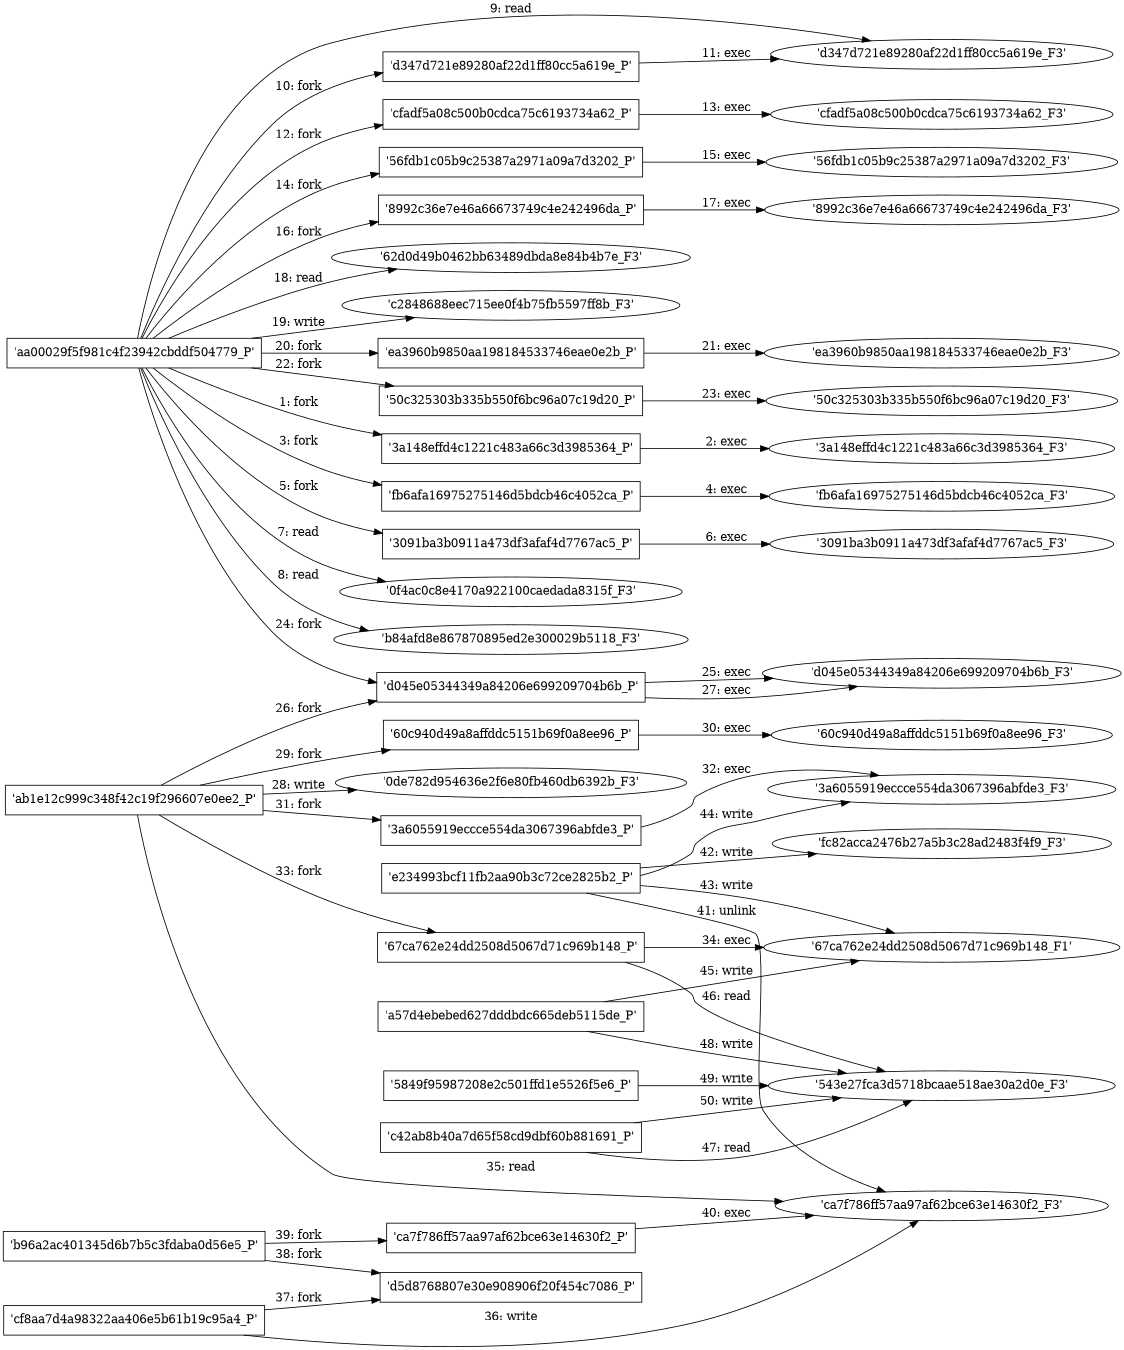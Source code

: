 digraph "D:\Learning\Paper\apt\基于CTI的攻击预警\Dataset\攻击图\ASGfromALLCTI\Threat Roundup for June 28 to July 5.dot" {
rankdir="LR"
size="9"
fixedsize="false"
splines="true"
nodesep=0.3
ranksep=0
fontsize=10
overlap="scalexy"
engine= "neato"
	"'aa00029f5f981c4f23942cbddf504779_P'" [node_type=Process shape=box]
	"'3a148effd4c1221c483a66c3d3985364_P'" [node_type=Process shape=box]
	"'aa00029f5f981c4f23942cbddf504779_P'" -> "'3a148effd4c1221c483a66c3d3985364_P'" [label="1: fork"]
	"'3a148effd4c1221c483a66c3d3985364_P'" [node_type=Process shape=box]
	"'3a148effd4c1221c483a66c3d3985364_F3'" [node_type=File shape=ellipse]
	"'3a148effd4c1221c483a66c3d3985364_P'" -> "'3a148effd4c1221c483a66c3d3985364_F3'" [label="2: exec"]
	"'aa00029f5f981c4f23942cbddf504779_P'" [node_type=Process shape=box]
	"'fb6afa16975275146d5bdcb46c4052ca_P'" [node_type=Process shape=box]
	"'aa00029f5f981c4f23942cbddf504779_P'" -> "'fb6afa16975275146d5bdcb46c4052ca_P'" [label="3: fork"]
	"'fb6afa16975275146d5bdcb46c4052ca_P'" [node_type=Process shape=box]
	"'fb6afa16975275146d5bdcb46c4052ca_F3'" [node_type=File shape=ellipse]
	"'fb6afa16975275146d5bdcb46c4052ca_P'" -> "'fb6afa16975275146d5bdcb46c4052ca_F3'" [label="4: exec"]
	"'aa00029f5f981c4f23942cbddf504779_P'" [node_type=Process shape=box]
	"'3091ba3b0911a473df3afaf4d7767ac5_P'" [node_type=Process shape=box]
	"'aa00029f5f981c4f23942cbddf504779_P'" -> "'3091ba3b0911a473df3afaf4d7767ac5_P'" [label="5: fork"]
	"'3091ba3b0911a473df3afaf4d7767ac5_P'" [node_type=Process shape=box]
	"'3091ba3b0911a473df3afaf4d7767ac5_F3'" [node_type=File shape=ellipse]
	"'3091ba3b0911a473df3afaf4d7767ac5_P'" -> "'3091ba3b0911a473df3afaf4d7767ac5_F3'" [label="6: exec"]
	"'0f4ac0c8e4170a922100caedada8315f_F3'" [node_type=file shape=ellipse]
	"'aa00029f5f981c4f23942cbddf504779_P'" [node_type=Process shape=box]
	"'aa00029f5f981c4f23942cbddf504779_P'" -> "'0f4ac0c8e4170a922100caedada8315f_F3'" [label="7: read"]
	"'b84afd8e867870895ed2e300029b5118_F3'" [node_type=file shape=ellipse]
	"'aa00029f5f981c4f23942cbddf504779_P'" [node_type=Process shape=box]
	"'aa00029f5f981c4f23942cbddf504779_P'" -> "'b84afd8e867870895ed2e300029b5118_F3'" [label="8: read"]
	"'d347d721e89280af22d1ff80cc5a619e_F3'" [node_type=file shape=ellipse]
	"'aa00029f5f981c4f23942cbddf504779_P'" [node_type=Process shape=box]
	"'aa00029f5f981c4f23942cbddf504779_P'" -> "'d347d721e89280af22d1ff80cc5a619e_F3'" [label="9: read"]
	"'aa00029f5f981c4f23942cbddf504779_P'" [node_type=Process shape=box]
	"'d347d721e89280af22d1ff80cc5a619e_P'" [node_type=Process shape=box]
	"'aa00029f5f981c4f23942cbddf504779_P'" -> "'d347d721e89280af22d1ff80cc5a619e_P'" [label="10: fork"]
	"'d347d721e89280af22d1ff80cc5a619e_P'" [node_type=Process shape=box]
	"'d347d721e89280af22d1ff80cc5a619e_F3'" [node_type=File shape=ellipse]
	"'d347d721e89280af22d1ff80cc5a619e_P'" -> "'d347d721e89280af22d1ff80cc5a619e_F3'" [label="11: exec"]
	"'aa00029f5f981c4f23942cbddf504779_P'" [node_type=Process shape=box]
	"'cfadf5a08c500b0cdca75c6193734a62_P'" [node_type=Process shape=box]
	"'aa00029f5f981c4f23942cbddf504779_P'" -> "'cfadf5a08c500b0cdca75c6193734a62_P'" [label="12: fork"]
	"'cfadf5a08c500b0cdca75c6193734a62_P'" [node_type=Process shape=box]
	"'cfadf5a08c500b0cdca75c6193734a62_F3'" [node_type=File shape=ellipse]
	"'cfadf5a08c500b0cdca75c6193734a62_P'" -> "'cfadf5a08c500b0cdca75c6193734a62_F3'" [label="13: exec"]
	"'aa00029f5f981c4f23942cbddf504779_P'" [node_type=Process shape=box]
	"'56fdb1c05b9c25387a2971a09a7d3202_P'" [node_type=Process shape=box]
	"'aa00029f5f981c4f23942cbddf504779_P'" -> "'56fdb1c05b9c25387a2971a09a7d3202_P'" [label="14: fork"]
	"'56fdb1c05b9c25387a2971a09a7d3202_P'" [node_type=Process shape=box]
	"'56fdb1c05b9c25387a2971a09a7d3202_F3'" [node_type=File shape=ellipse]
	"'56fdb1c05b9c25387a2971a09a7d3202_P'" -> "'56fdb1c05b9c25387a2971a09a7d3202_F3'" [label="15: exec"]
	"'aa00029f5f981c4f23942cbddf504779_P'" [node_type=Process shape=box]
	"'8992c36e7e46a66673749c4e242496da_P'" [node_type=Process shape=box]
	"'aa00029f5f981c4f23942cbddf504779_P'" -> "'8992c36e7e46a66673749c4e242496da_P'" [label="16: fork"]
	"'8992c36e7e46a66673749c4e242496da_P'" [node_type=Process shape=box]
	"'8992c36e7e46a66673749c4e242496da_F3'" [node_type=File shape=ellipse]
	"'8992c36e7e46a66673749c4e242496da_P'" -> "'8992c36e7e46a66673749c4e242496da_F3'" [label="17: exec"]
	"'62d0d49b0462bb63489dbda8e84b4b7e_F3'" [node_type=file shape=ellipse]
	"'aa00029f5f981c4f23942cbddf504779_P'" [node_type=Process shape=box]
	"'aa00029f5f981c4f23942cbddf504779_P'" -> "'62d0d49b0462bb63489dbda8e84b4b7e_F3'" [label="18: read"]
	"'c2848688eec715ee0f4b75fb5597ff8b_F3'" [node_type=file shape=ellipse]
	"'aa00029f5f981c4f23942cbddf504779_P'" [node_type=Process shape=box]
	"'aa00029f5f981c4f23942cbddf504779_P'" -> "'c2848688eec715ee0f4b75fb5597ff8b_F3'" [label="19: write"]
	"'aa00029f5f981c4f23942cbddf504779_P'" [node_type=Process shape=box]
	"'ea3960b9850aa198184533746eae0e2b_P'" [node_type=Process shape=box]
	"'aa00029f5f981c4f23942cbddf504779_P'" -> "'ea3960b9850aa198184533746eae0e2b_P'" [label="20: fork"]
	"'ea3960b9850aa198184533746eae0e2b_P'" [node_type=Process shape=box]
	"'ea3960b9850aa198184533746eae0e2b_F3'" [node_type=File shape=ellipse]
	"'ea3960b9850aa198184533746eae0e2b_P'" -> "'ea3960b9850aa198184533746eae0e2b_F3'" [label="21: exec"]
	"'aa00029f5f981c4f23942cbddf504779_P'" [node_type=Process shape=box]
	"'50c325303b335b550f6bc96a07c19d20_P'" [node_type=Process shape=box]
	"'aa00029f5f981c4f23942cbddf504779_P'" -> "'50c325303b335b550f6bc96a07c19d20_P'" [label="22: fork"]
	"'50c325303b335b550f6bc96a07c19d20_P'" [node_type=Process shape=box]
	"'50c325303b335b550f6bc96a07c19d20_F3'" [node_type=File shape=ellipse]
	"'50c325303b335b550f6bc96a07c19d20_P'" -> "'50c325303b335b550f6bc96a07c19d20_F3'" [label="23: exec"]
	"'aa00029f5f981c4f23942cbddf504779_P'" [node_type=Process shape=box]
	"'d045e05344349a84206e699209704b6b_P'" [node_type=Process shape=box]
	"'aa00029f5f981c4f23942cbddf504779_P'" -> "'d045e05344349a84206e699209704b6b_P'" [label="24: fork"]
	"'d045e05344349a84206e699209704b6b_P'" [node_type=Process shape=box]
	"'d045e05344349a84206e699209704b6b_F3'" [node_type=File shape=ellipse]
	"'d045e05344349a84206e699209704b6b_P'" -> "'d045e05344349a84206e699209704b6b_F3'" [label="25: exec"]
	"'ab1e12c999c348f42c19f296607e0ee2_P'" [node_type=Process shape=box]
	"'d045e05344349a84206e699209704b6b_P'" [node_type=Process shape=box]
	"'ab1e12c999c348f42c19f296607e0ee2_P'" -> "'d045e05344349a84206e699209704b6b_P'" [label="26: fork"]
	"'d045e05344349a84206e699209704b6b_P'" [node_type=Process shape=box]
	"'d045e05344349a84206e699209704b6b_F3'" [node_type=File shape=ellipse]
	"'d045e05344349a84206e699209704b6b_P'" -> "'d045e05344349a84206e699209704b6b_F3'" [label="27: exec"]
	"'0de782d954636e2f6e80fb460db6392b_F3'" [node_type=file shape=ellipse]
	"'ab1e12c999c348f42c19f296607e0ee2_P'" [node_type=Process shape=box]
	"'ab1e12c999c348f42c19f296607e0ee2_P'" -> "'0de782d954636e2f6e80fb460db6392b_F3'" [label="28: write"]
	"'ab1e12c999c348f42c19f296607e0ee2_P'" [node_type=Process shape=box]
	"'60c940d49a8affddc5151b69f0a8ee96_P'" [node_type=Process shape=box]
	"'ab1e12c999c348f42c19f296607e0ee2_P'" -> "'60c940d49a8affddc5151b69f0a8ee96_P'" [label="29: fork"]
	"'60c940d49a8affddc5151b69f0a8ee96_P'" [node_type=Process shape=box]
	"'60c940d49a8affddc5151b69f0a8ee96_F3'" [node_type=File shape=ellipse]
	"'60c940d49a8affddc5151b69f0a8ee96_P'" -> "'60c940d49a8affddc5151b69f0a8ee96_F3'" [label="30: exec"]
	"'ab1e12c999c348f42c19f296607e0ee2_P'" [node_type=Process shape=box]
	"'3a6055919eccce554da3067396abfde3_P'" [node_type=Process shape=box]
	"'ab1e12c999c348f42c19f296607e0ee2_P'" -> "'3a6055919eccce554da3067396abfde3_P'" [label="31: fork"]
	"'3a6055919eccce554da3067396abfde3_P'" [node_type=Process shape=box]
	"'3a6055919eccce554da3067396abfde3_F3'" [node_type=File shape=ellipse]
	"'3a6055919eccce554da3067396abfde3_P'" -> "'3a6055919eccce554da3067396abfde3_F3'" [label="32: exec"]
	"'ab1e12c999c348f42c19f296607e0ee2_P'" [node_type=Process shape=box]
	"'67ca762e24dd2508d5067d71c969b148_P'" [node_type=Process shape=box]
	"'ab1e12c999c348f42c19f296607e0ee2_P'" -> "'67ca762e24dd2508d5067d71c969b148_P'" [label="33: fork"]
	"'67ca762e24dd2508d5067d71c969b148_P'" [node_type=Process shape=box]
	"'67ca762e24dd2508d5067d71c969b148_F1'" [node_type=File shape=ellipse]
	"'67ca762e24dd2508d5067d71c969b148_P'" -> "'67ca762e24dd2508d5067d71c969b148_F1'" [label="34: exec"]
	"'ca7f786ff57aa97af62bce63e14630f2_F3'" [node_type=file shape=ellipse]
	"'ab1e12c999c348f42c19f296607e0ee2_P'" [node_type=Process shape=box]
	"'ab1e12c999c348f42c19f296607e0ee2_P'" -> "'ca7f786ff57aa97af62bce63e14630f2_F3'" [label="35: read"]
	"'ca7f786ff57aa97af62bce63e14630f2_F3'" [node_type=file shape=ellipse]
	"'cf8aa7d4a98322aa406e5b61b19c95a4_P'" [node_type=Process shape=box]
	"'cf8aa7d4a98322aa406e5b61b19c95a4_P'" -> "'ca7f786ff57aa97af62bce63e14630f2_F3'" [label="36: write"]
	"'cf8aa7d4a98322aa406e5b61b19c95a4_P'" [node_type=Process shape=box]
	"'d5d8768807e30e908906f20f454c7086_P'" [node_type=Process shape=box]
	"'cf8aa7d4a98322aa406e5b61b19c95a4_P'" -> "'d5d8768807e30e908906f20f454c7086_P'" [label="37: fork"]
	"'b96a2ac401345d6b7b5c3fdaba0d56e5_P'" [node_type=Process shape=box]
	"'d5d8768807e30e908906f20f454c7086_P'" [node_type=Process shape=box]
	"'b96a2ac401345d6b7b5c3fdaba0d56e5_P'" -> "'d5d8768807e30e908906f20f454c7086_P'" [label="38: fork"]
	"'b96a2ac401345d6b7b5c3fdaba0d56e5_P'" [node_type=Process shape=box]
	"'ca7f786ff57aa97af62bce63e14630f2_P'" [node_type=Process shape=box]
	"'b96a2ac401345d6b7b5c3fdaba0d56e5_P'" -> "'ca7f786ff57aa97af62bce63e14630f2_P'" [label="39: fork"]
	"'ca7f786ff57aa97af62bce63e14630f2_P'" [node_type=Process shape=box]
	"'ca7f786ff57aa97af62bce63e14630f2_F3'" [node_type=File shape=ellipse]
	"'ca7f786ff57aa97af62bce63e14630f2_P'" -> "'ca7f786ff57aa97af62bce63e14630f2_F3'" [label="40: exec"]
	"'ca7f786ff57aa97af62bce63e14630f2_F3'" [node_type=file shape=ellipse]
	"'e234993bcf11fb2aa90b3c72ce2825b2_P'" [node_type=Process shape=box]
	"'e234993bcf11fb2aa90b3c72ce2825b2_P'" -> "'ca7f786ff57aa97af62bce63e14630f2_F3'" [label="41: unlink"]
	"'fc82acca2476b27a5b3c28ad2483f4f9_F3'" [node_type=file shape=ellipse]
	"'e234993bcf11fb2aa90b3c72ce2825b2_P'" [node_type=Process shape=box]
	"'e234993bcf11fb2aa90b3c72ce2825b2_P'" -> "'fc82acca2476b27a5b3c28ad2483f4f9_F3'" [label="42: write"]
	"'67ca762e24dd2508d5067d71c969b148_F1'" [node_type=file shape=ellipse]
	"'e234993bcf11fb2aa90b3c72ce2825b2_P'" [node_type=Process shape=box]
	"'e234993bcf11fb2aa90b3c72ce2825b2_P'" -> "'67ca762e24dd2508d5067d71c969b148_F1'" [label="43: write"]
	"'3a6055919eccce554da3067396abfde3_F3'" [node_type=file shape=ellipse]
	"'e234993bcf11fb2aa90b3c72ce2825b2_P'" [node_type=Process shape=box]
	"'e234993bcf11fb2aa90b3c72ce2825b2_P'" -> "'3a6055919eccce554da3067396abfde3_F3'" [label="44: write"]
	"'67ca762e24dd2508d5067d71c969b148_F1'" [node_type=file shape=ellipse]
	"'a57d4ebebed627dddbdc665deb5115de_P'" [node_type=Process shape=box]
	"'a57d4ebebed627dddbdc665deb5115de_P'" -> "'67ca762e24dd2508d5067d71c969b148_F1'" [label="45: write"]
	"'543e27fca3d5718bcaae518ae30a2d0e_F3'" [node_type=file shape=ellipse]
	"'67ca762e24dd2508d5067d71c969b148_P'" [node_type=Process shape=box]
	"'67ca762e24dd2508d5067d71c969b148_P'" -> "'543e27fca3d5718bcaae518ae30a2d0e_F3'" [label="46: read"]
	"'543e27fca3d5718bcaae518ae30a2d0e_F3'" [node_type=file shape=ellipse]
	"'c42ab8b40a7d65f58cd9dbf60b881691_P'" [node_type=Process shape=box]
	"'c42ab8b40a7d65f58cd9dbf60b881691_P'" -> "'543e27fca3d5718bcaae518ae30a2d0e_F3'" [label="47: read"]
	"'543e27fca3d5718bcaae518ae30a2d0e_F3'" [node_type=file shape=ellipse]
	"'a57d4ebebed627dddbdc665deb5115de_P'" [node_type=Process shape=box]
	"'a57d4ebebed627dddbdc665deb5115de_P'" -> "'543e27fca3d5718bcaae518ae30a2d0e_F3'" [label="48: write"]
	"'543e27fca3d5718bcaae518ae30a2d0e_F3'" [node_type=file shape=ellipse]
	"'5849f95987208e2c501ffd1e5526f5e6_P'" [node_type=Process shape=box]
	"'5849f95987208e2c501ffd1e5526f5e6_P'" -> "'543e27fca3d5718bcaae518ae30a2d0e_F3'" [label="49: write"]
	"'543e27fca3d5718bcaae518ae30a2d0e_F3'" [node_type=file shape=ellipse]
	"'c42ab8b40a7d65f58cd9dbf60b881691_P'" [node_type=Process shape=box]
	"'c42ab8b40a7d65f58cd9dbf60b881691_P'" -> "'543e27fca3d5718bcaae518ae30a2d0e_F3'" [label="50: write"]
}
